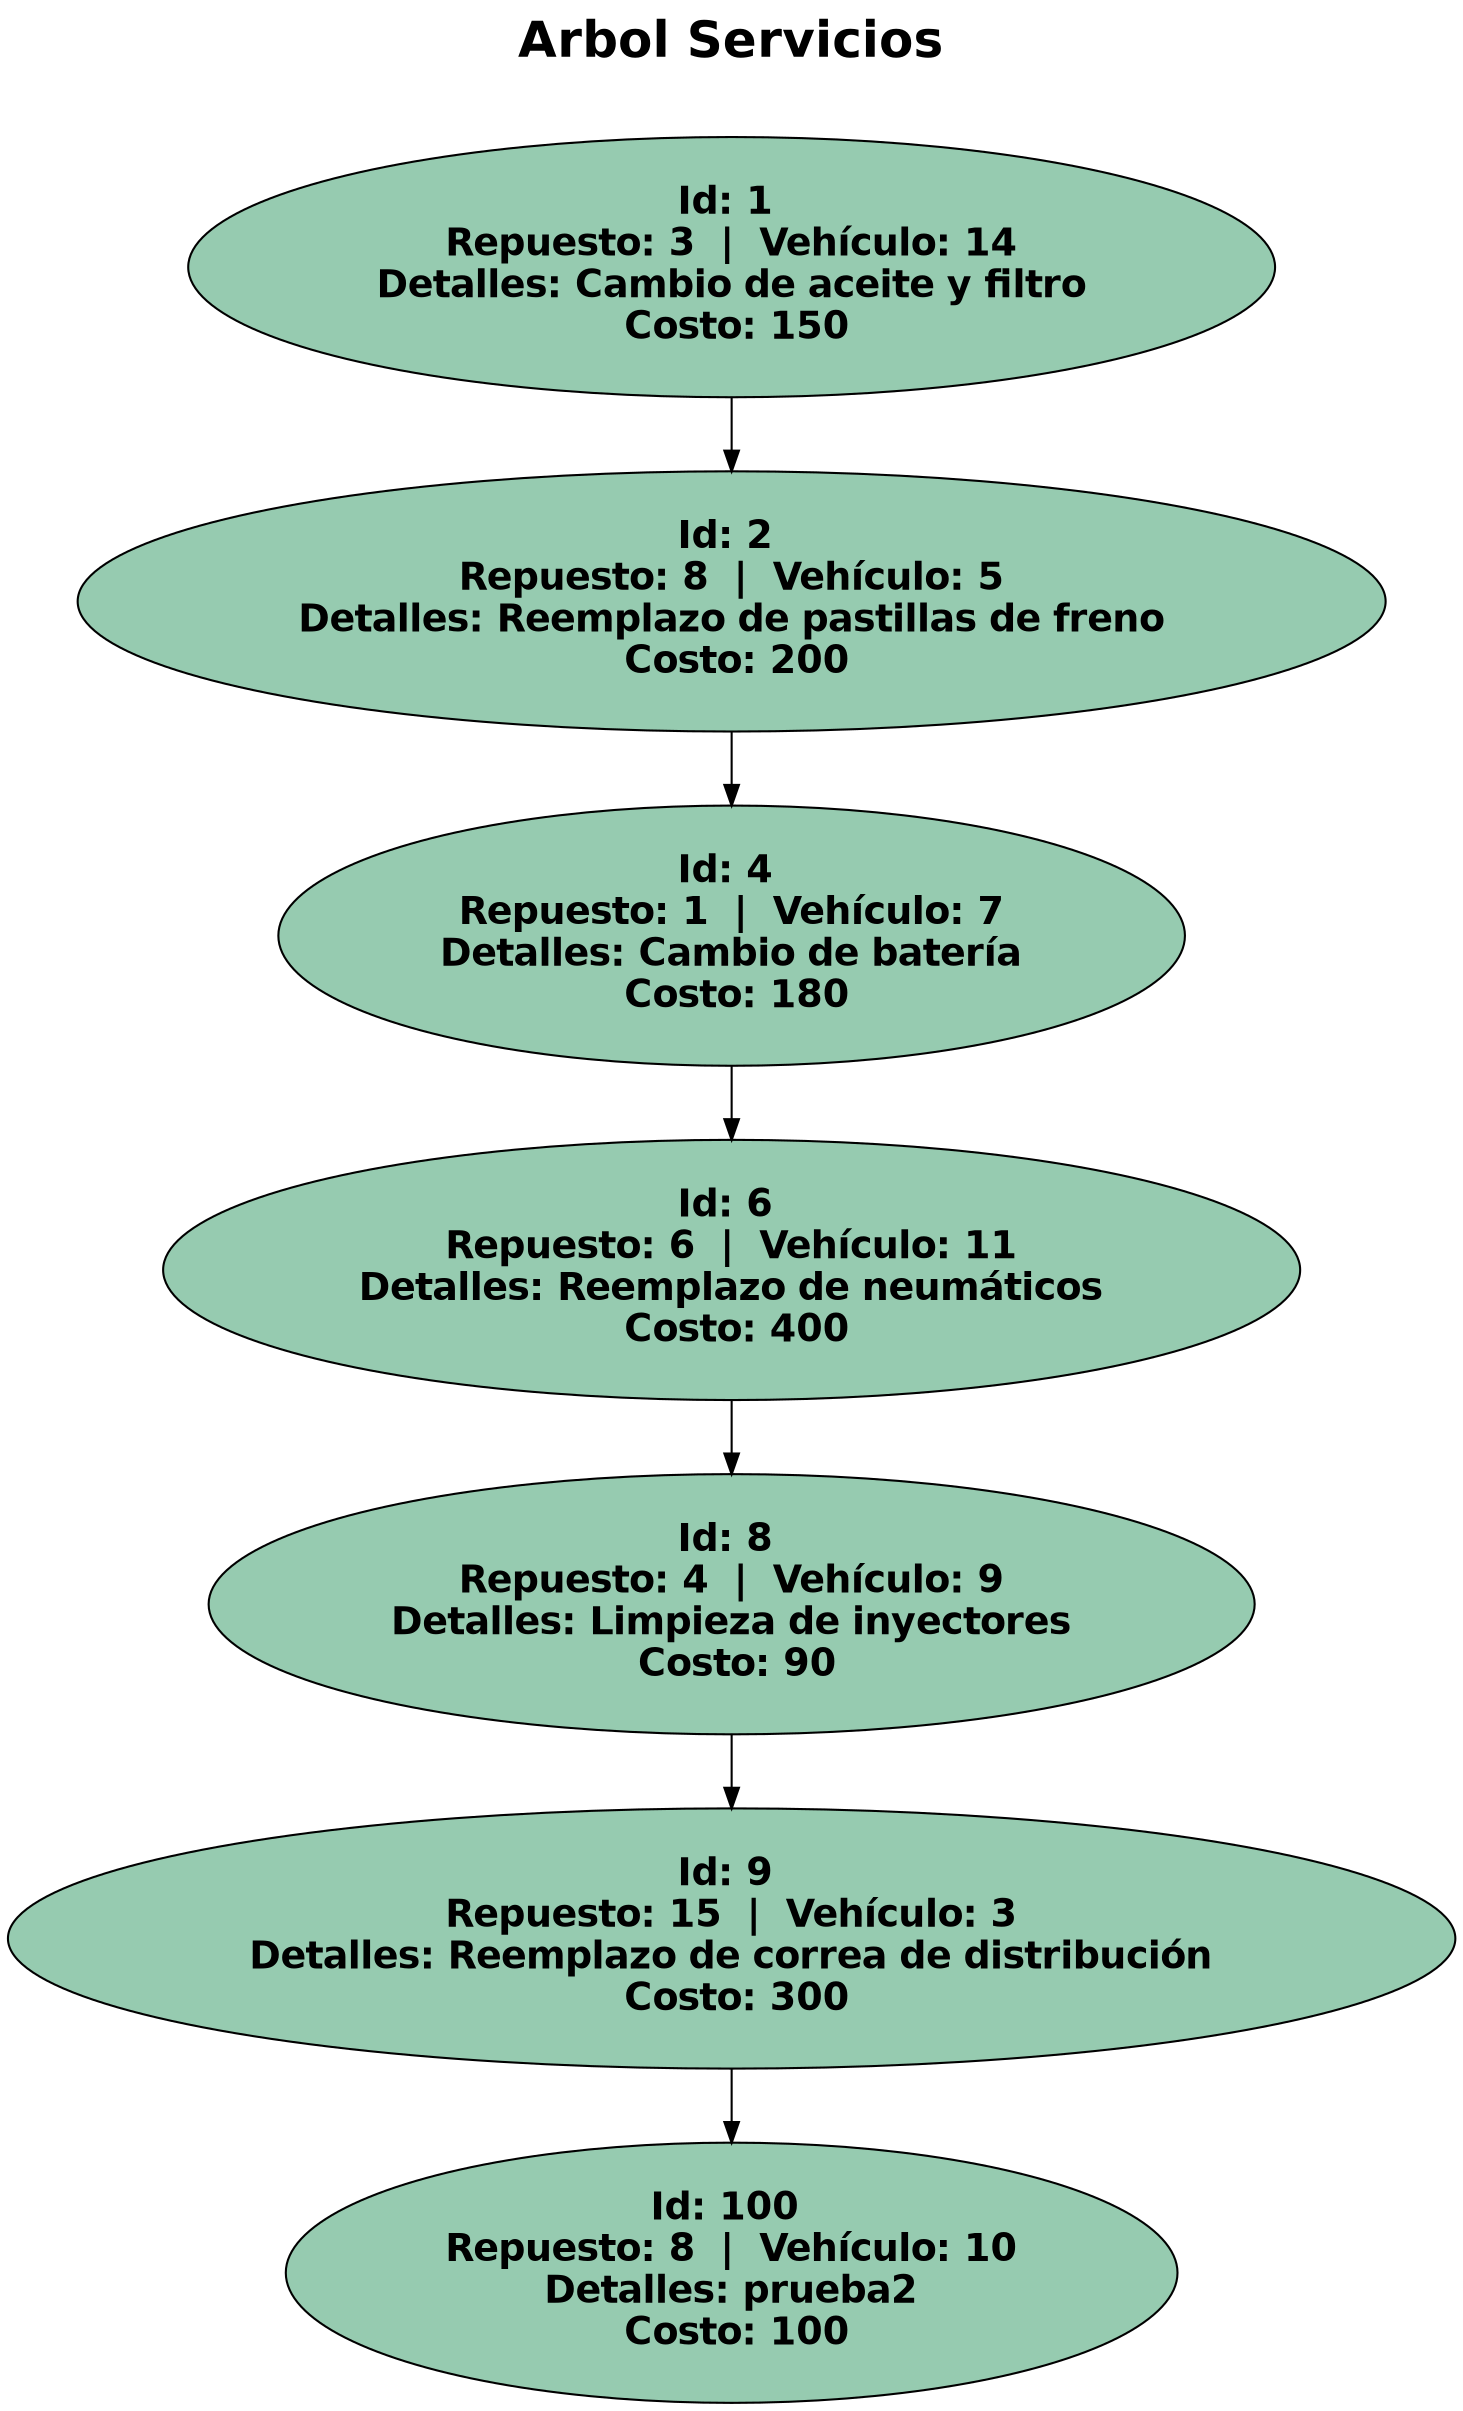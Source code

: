 digraph G {
label = "Arbol Servicios

";

labelloc = "t";
fontsize = 24;
fontname = "Helvetica-Bold";
 1 [label="Id: 1 \n Repuesto: 3  |  Vehículo: 14 \n Detalles: Cambio de aceite y filtro \n Costo: 150" style="filled" fillcolor="#96cbb0" fontname="Helvetica-Bold" fontsize = 18 ];
  1 -> 2;
 2 [label="Id: 2 \n Repuesto: 8  |  Vehículo: 5 \n Detalles: Reemplazo de pastillas de freno \n Costo: 200" style="filled" fillcolor="#96cbb0" fontname="Helvetica-Bold" fontsize = 18 ];
  2 -> 4;
 4 [label="Id: 4 \n Repuesto: 1  |  Vehículo: 7 \n Detalles: Cambio de batería \n Costo: 180" style="filled" fillcolor="#96cbb0" fontname="Helvetica-Bold" fontsize = 18 ];
  4 -> 6;
 6 [label="Id: 6 \n Repuesto: 6  |  Vehículo: 11 \n Detalles: Reemplazo de neumáticos \n Costo: 400" style="filled" fillcolor="#96cbb0" fontname="Helvetica-Bold" fontsize = 18 ];
  6 -> 8;
 8 [label="Id: 8 \n Repuesto: 4  |  Vehículo: 9 \n Detalles: Limpieza de inyectores \n Costo: 90" style="filled" fillcolor="#96cbb0" fontname="Helvetica-Bold" fontsize = 18 ];
  8 -> 9;
 9 [label="Id: 9 \n Repuesto: 15  |  Vehículo: 3 \n Detalles: Reemplazo de correa de distribución \n Costo: 300" style="filled" fillcolor="#96cbb0" fontname="Helvetica-Bold" fontsize = 18 ];
  9 -> 100;
 100 [label="Id: 100 \n Repuesto: 8  |  Vehículo: 10 \n Detalles: prueba2 \n Costo: 100" style="filled" fillcolor="#96cbb0" fontname="Helvetica-Bold" fontsize = 18 ];
}
